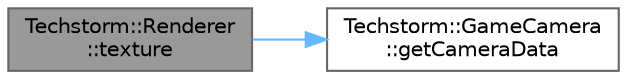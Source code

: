 digraph "Techstorm::Renderer::texture"
{
 // LATEX_PDF_SIZE
  bgcolor="transparent";
  edge [fontname=Helvetica,fontsize=10,labelfontname=Helvetica,labelfontsize=10];
  node [fontname=Helvetica,fontsize=10,shape=box,height=0.2,width=0.4];
  rankdir="LR";
  Node1 [id="Node000001",label="Techstorm::Renderer\l::texture",height=0.2,width=0.4,color="gray40", fillcolor="grey60", style="filled", fontcolor="black",tooltip="Textures the scene to the render texture using the specified camera."];
  Node1 -> Node2 [id="edge2_Node000001_Node000002",color="steelblue1",style="solid",tooltip=" "];
  Node2 [id="Node000002",label="Techstorm::GameCamera\l::getCameraData",height=0.2,width=0.4,color="grey40", fillcolor="white", style="filled",URL="$d0/db5/class_techstorm_1_1_game_camera.html#abca9d20a41ff3bf7fe23958fcd6110bf",tooltip="Gets the camera data."];
}
